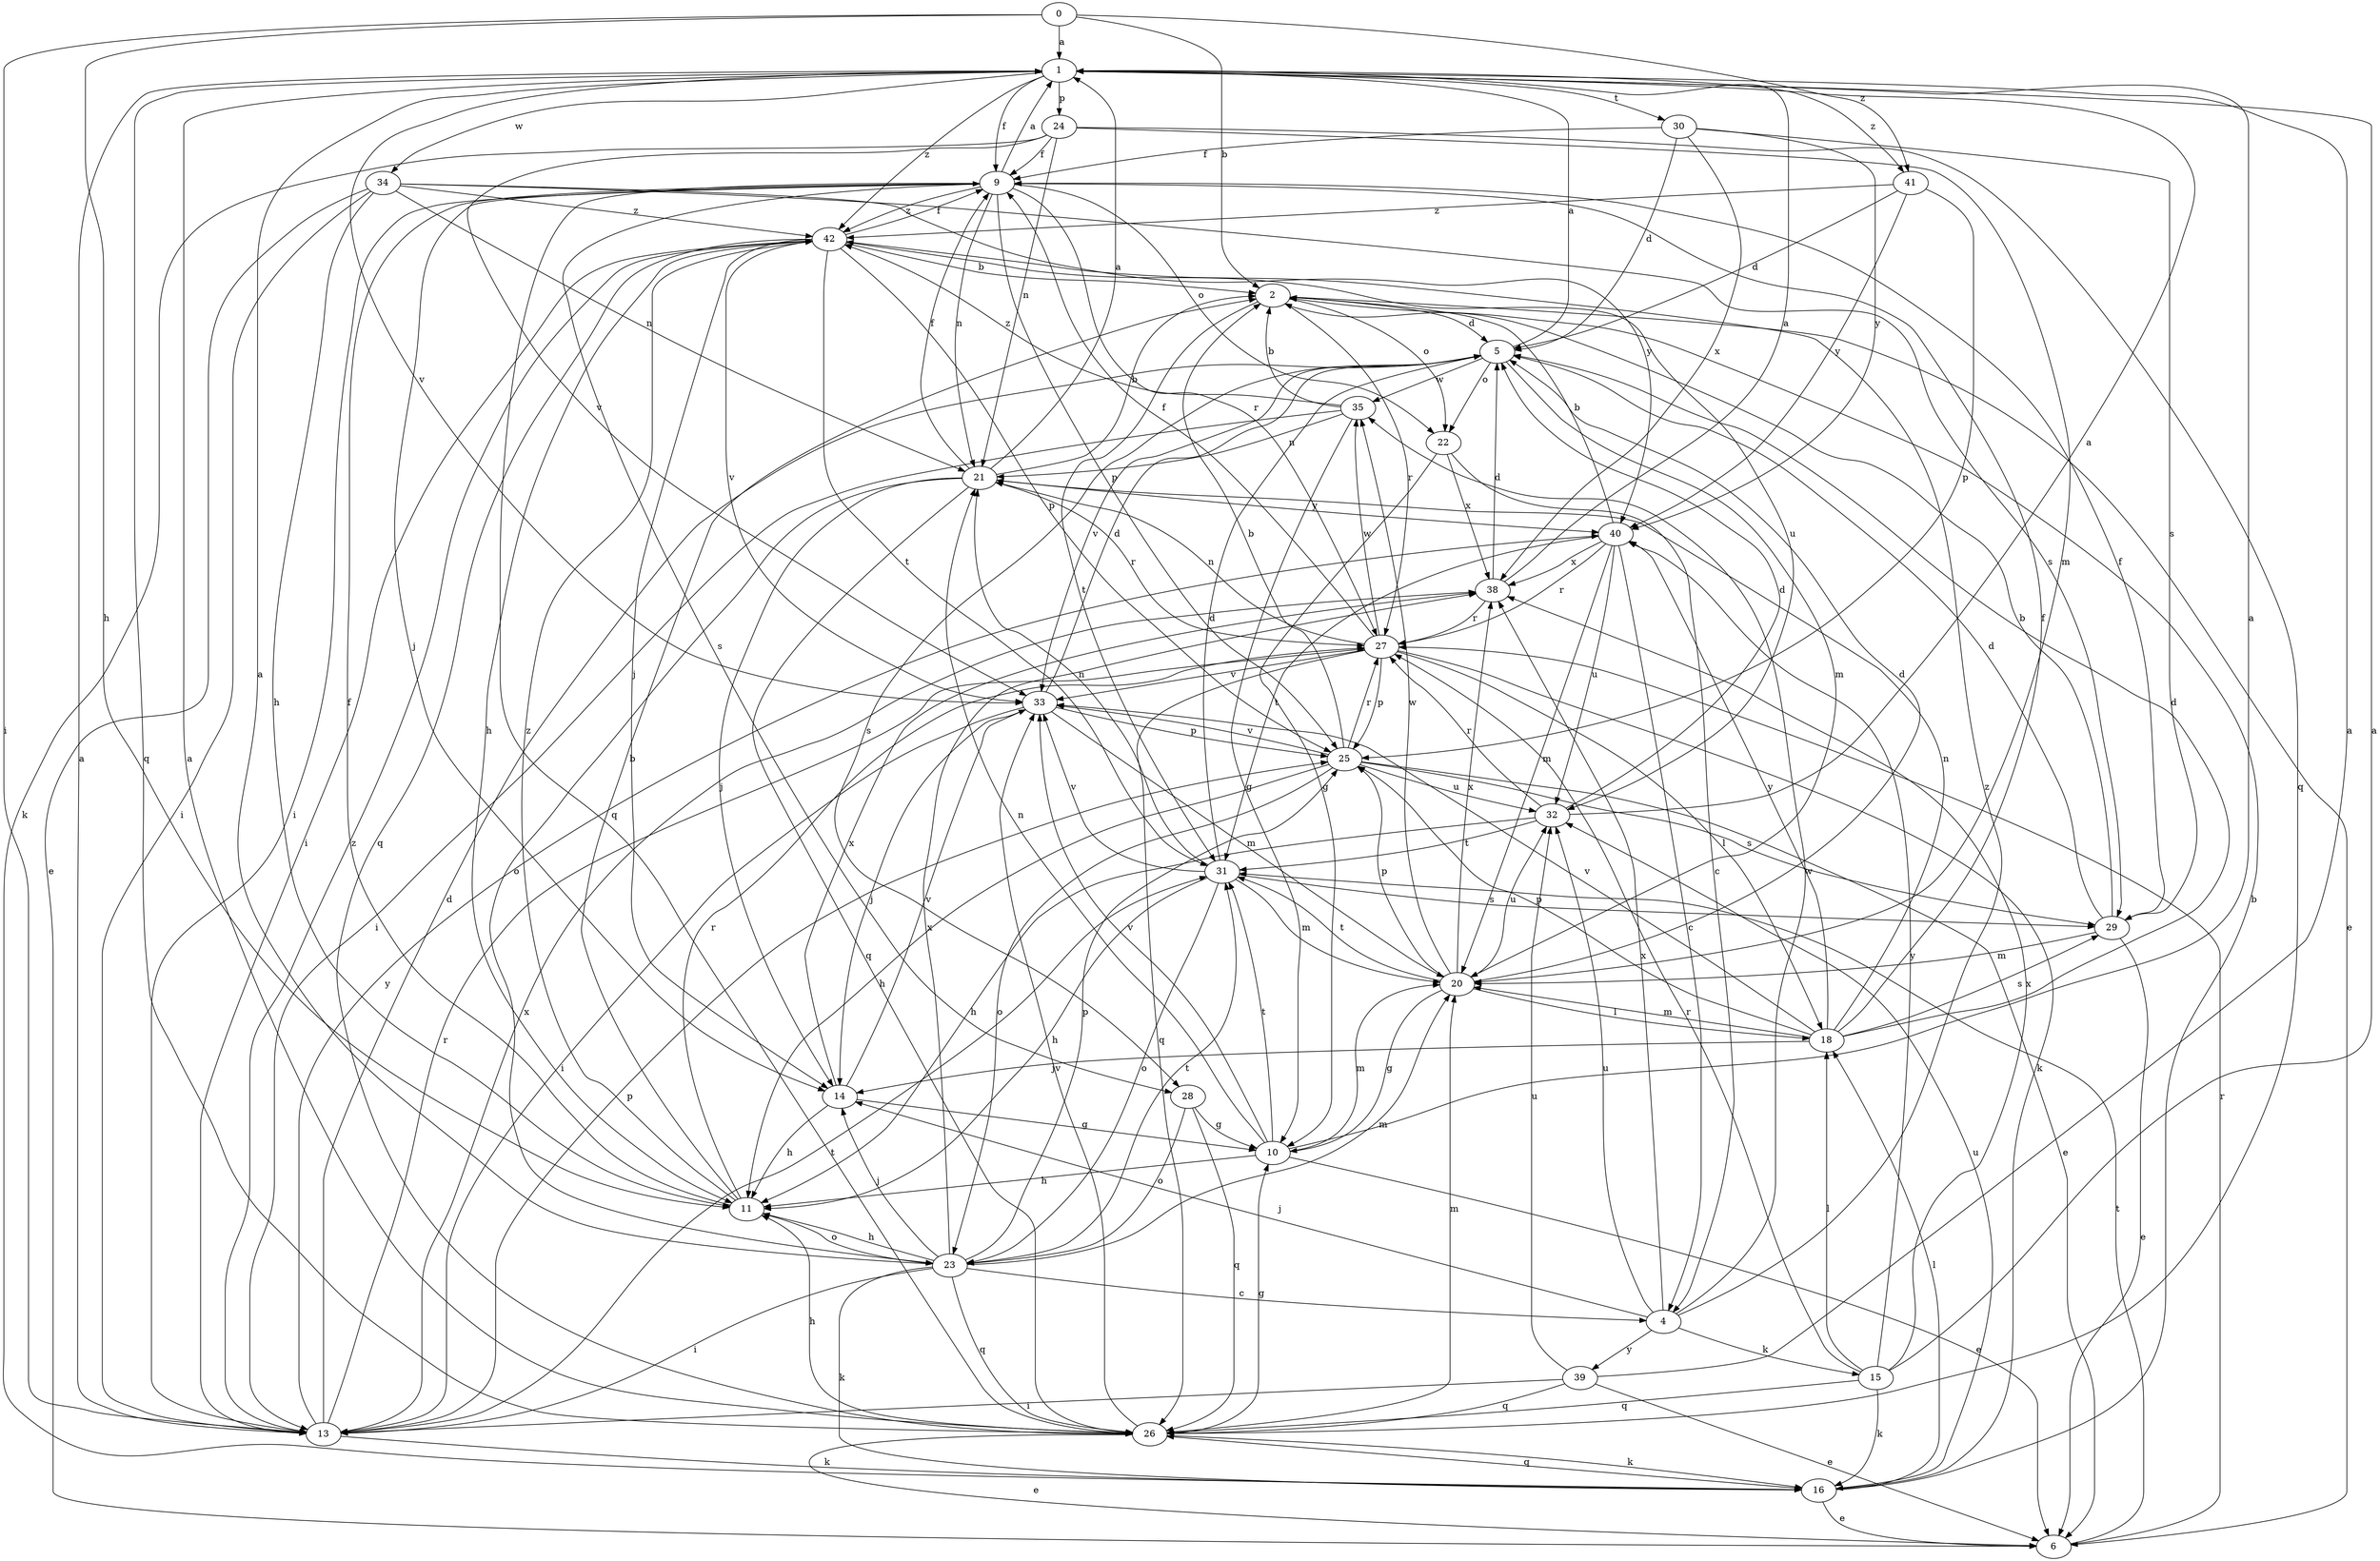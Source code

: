 strict digraph  {
0;
1;
2;
4;
5;
6;
9;
10;
11;
13;
14;
15;
16;
18;
20;
21;
22;
23;
24;
25;
26;
27;
28;
29;
30;
31;
32;
33;
34;
35;
38;
39;
40;
41;
42;
0 -> 1  [label=a];
0 -> 2  [label=b];
0 -> 11  [label=h];
0 -> 13  [label=i];
0 -> 41  [label=z];
1 -> 9  [label=f];
1 -> 24  [label=p];
1 -> 26  [label=q];
1 -> 30  [label=t];
1 -> 33  [label=v];
1 -> 34  [label=w];
1 -> 41  [label=z];
1 -> 42  [label=z];
2 -> 5  [label=d];
2 -> 6  [label=e];
2 -> 22  [label=o];
2 -> 27  [label=r];
2 -> 31  [label=t];
4 -> 14  [label=j];
4 -> 15  [label=k];
4 -> 32  [label=u];
4 -> 35  [label=w];
4 -> 38  [label=x];
4 -> 39  [label=y];
4 -> 42  [label=z];
5 -> 1  [label=a];
5 -> 20  [label=m];
5 -> 22  [label=o];
5 -> 28  [label=s];
5 -> 33  [label=v];
5 -> 35  [label=w];
6 -> 27  [label=r];
6 -> 31  [label=t];
9 -> 1  [label=a];
9 -> 13  [label=i];
9 -> 14  [label=j];
9 -> 21  [label=n];
9 -> 22  [label=o];
9 -> 25  [label=p];
9 -> 26  [label=q];
9 -> 27  [label=r];
9 -> 28  [label=s];
9 -> 42  [label=z];
10 -> 1  [label=a];
10 -> 6  [label=e];
10 -> 11  [label=h];
10 -> 20  [label=m];
10 -> 21  [label=n];
10 -> 31  [label=t];
10 -> 33  [label=v];
11 -> 2  [label=b];
11 -> 9  [label=f];
11 -> 23  [label=o];
11 -> 27  [label=r];
11 -> 42  [label=z];
13 -> 1  [label=a];
13 -> 5  [label=d];
13 -> 16  [label=k];
13 -> 25  [label=p];
13 -> 27  [label=r];
13 -> 31  [label=t];
13 -> 38  [label=x];
13 -> 40  [label=y];
13 -> 42  [label=z];
14 -> 10  [label=g];
14 -> 11  [label=h];
14 -> 33  [label=v];
14 -> 38  [label=x];
15 -> 1  [label=a];
15 -> 16  [label=k];
15 -> 18  [label=l];
15 -> 26  [label=q];
15 -> 27  [label=r];
15 -> 38  [label=x];
15 -> 40  [label=y];
16 -> 2  [label=b];
16 -> 6  [label=e];
16 -> 18  [label=l];
16 -> 26  [label=q];
16 -> 32  [label=u];
18 -> 5  [label=d];
18 -> 9  [label=f];
18 -> 14  [label=j];
18 -> 20  [label=m];
18 -> 21  [label=n];
18 -> 25  [label=p];
18 -> 29  [label=s];
18 -> 33  [label=v];
18 -> 40  [label=y];
20 -> 5  [label=d];
20 -> 10  [label=g];
20 -> 18  [label=l];
20 -> 25  [label=p];
20 -> 31  [label=t];
20 -> 32  [label=u];
20 -> 35  [label=w];
20 -> 38  [label=x];
21 -> 1  [label=a];
21 -> 2  [label=b];
21 -> 9  [label=f];
21 -> 14  [label=j];
21 -> 23  [label=o];
21 -> 26  [label=q];
21 -> 27  [label=r];
21 -> 40  [label=y];
22 -> 4  [label=c];
22 -> 10  [label=g];
22 -> 38  [label=x];
23 -> 1  [label=a];
23 -> 4  [label=c];
23 -> 11  [label=h];
23 -> 13  [label=i];
23 -> 14  [label=j];
23 -> 16  [label=k];
23 -> 20  [label=m];
23 -> 25  [label=p];
23 -> 26  [label=q];
23 -> 31  [label=t];
23 -> 38  [label=x];
24 -> 9  [label=f];
24 -> 16  [label=k];
24 -> 20  [label=m];
24 -> 21  [label=n];
24 -> 26  [label=q];
24 -> 33  [label=v];
25 -> 2  [label=b];
25 -> 6  [label=e];
25 -> 11  [label=h];
25 -> 23  [label=o];
25 -> 27  [label=r];
25 -> 29  [label=s];
25 -> 32  [label=u];
25 -> 33  [label=v];
26 -> 1  [label=a];
26 -> 6  [label=e];
26 -> 10  [label=g];
26 -> 11  [label=h];
26 -> 16  [label=k];
26 -> 20  [label=m];
26 -> 33  [label=v];
27 -> 9  [label=f];
27 -> 16  [label=k];
27 -> 18  [label=l];
27 -> 21  [label=n];
27 -> 25  [label=p];
27 -> 26  [label=q];
27 -> 33  [label=v];
27 -> 35  [label=w];
28 -> 10  [label=g];
28 -> 23  [label=o];
28 -> 26  [label=q];
29 -> 2  [label=b];
29 -> 5  [label=d];
29 -> 6  [label=e];
29 -> 9  [label=f];
29 -> 20  [label=m];
30 -> 5  [label=d];
30 -> 9  [label=f];
30 -> 29  [label=s];
30 -> 38  [label=x];
30 -> 40  [label=y];
31 -> 5  [label=d];
31 -> 11  [label=h];
31 -> 20  [label=m];
31 -> 21  [label=n];
31 -> 23  [label=o];
31 -> 29  [label=s];
31 -> 33  [label=v];
32 -> 1  [label=a];
32 -> 5  [label=d];
32 -> 11  [label=h];
32 -> 27  [label=r];
32 -> 31  [label=t];
33 -> 5  [label=d];
33 -> 13  [label=i];
33 -> 14  [label=j];
33 -> 20  [label=m];
33 -> 25  [label=p];
34 -> 6  [label=e];
34 -> 11  [label=h];
34 -> 13  [label=i];
34 -> 21  [label=n];
34 -> 29  [label=s];
34 -> 40  [label=y];
34 -> 42  [label=z];
35 -> 2  [label=b];
35 -> 10  [label=g];
35 -> 13  [label=i];
35 -> 21  [label=n];
35 -> 42  [label=z];
38 -> 1  [label=a];
38 -> 5  [label=d];
38 -> 27  [label=r];
39 -> 1  [label=a];
39 -> 6  [label=e];
39 -> 13  [label=i];
39 -> 26  [label=q];
39 -> 32  [label=u];
40 -> 2  [label=b];
40 -> 4  [label=c];
40 -> 20  [label=m];
40 -> 27  [label=r];
40 -> 31  [label=t];
40 -> 32  [label=u];
40 -> 38  [label=x];
41 -> 5  [label=d];
41 -> 25  [label=p];
41 -> 40  [label=y];
41 -> 42  [label=z];
42 -> 2  [label=b];
42 -> 9  [label=f];
42 -> 11  [label=h];
42 -> 13  [label=i];
42 -> 14  [label=j];
42 -> 25  [label=p];
42 -> 26  [label=q];
42 -> 31  [label=t];
42 -> 32  [label=u];
42 -> 33  [label=v];
}
